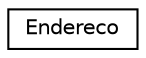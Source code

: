 digraph "Graphical Class Hierarchy"
{
 // LATEX_PDF_SIZE
  edge [fontname="Helvetica",fontsize="10",labelfontname="Helvetica",labelfontsize="10"];
  node [fontname="Helvetica",fontsize="10",shape=record];
  rankdir="LR";
  Node0 [label="Endereco",height=0.2,width=0.4,color="black", fillcolor="white", style="filled",URL="$class_endereco.html",tooltip="Padrão para codificação de endereços."];
}
